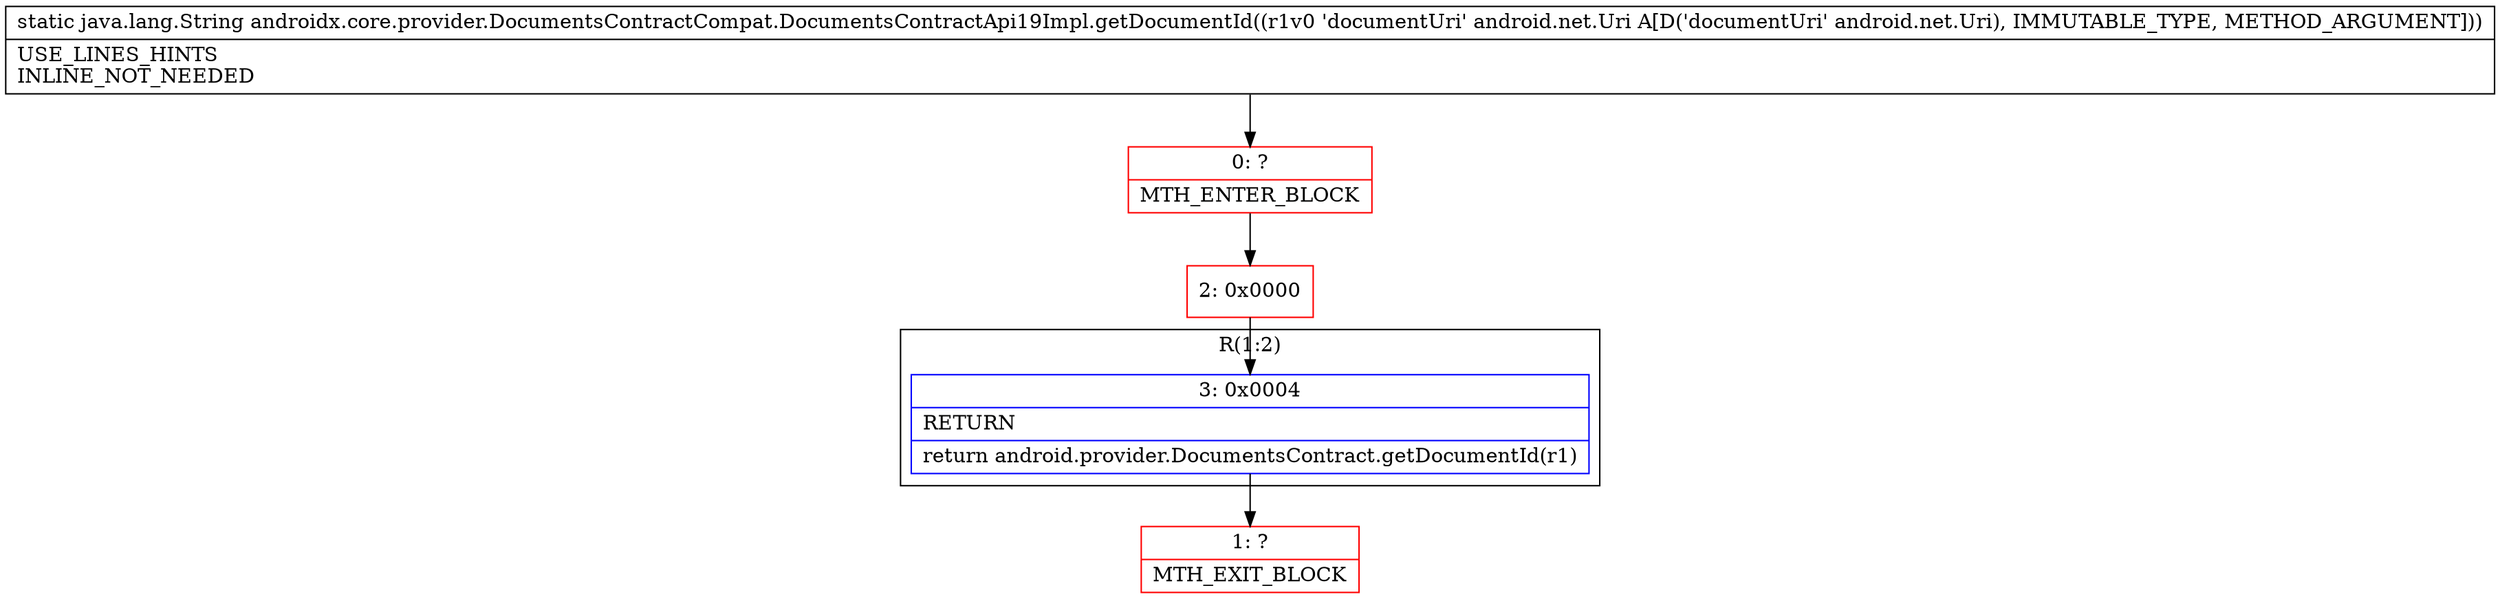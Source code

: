 digraph "CFG forandroidx.core.provider.DocumentsContractCompat.DocumentsContractApi19Impl.getDocumentId(Landroid\/net\/Uri;)Ljava\/lang\/String;" {
subgraph cluster_Region_2056228318 {
label = "R(1:2)";
node [shape=record,color=blue];
Node_3 [shape=record,label="{3\:\ 0x0004|RETURN\l|return android.provider.DocumentsContract.getDocumentId(r1)\l}"];
}
Node_0 [shape=record,color=red,label="{0\:\ ?|MTH_ENTER_BLOCK\l}"];
Node_2 [shape=record,color=red,label="{2\:\ 0x0000}"];
Node_1 [shape=record,color=red,label="{1\:\ ?|MTH_EXIT_BLOCK\l}"];
MethodNode[shape=record,label="{static java.lang.String androidx.core.provider.DocumentsContractCompat.DocumentsContractApi19Impl.getDocumentId((r1v0 'documentUri' android.net.Uri A[D('documentUri' android.net.Uri), IMMUTABLE_TYPE, METHOD_ARGUMENT]))  | USE_LINES_HINTS\lINLINE_NOT_NEEDED\l}"];
MethodNode -> Node_0;Node_3 -> Node_1;
Node_0 -> Node_2;
Node_2 -> Node_3;
}

